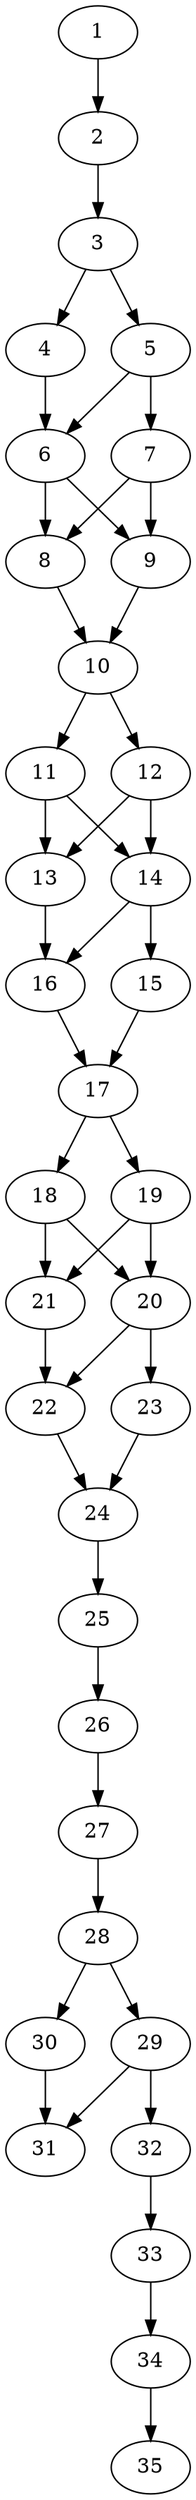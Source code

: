 // DAG automatically generated by daggen at Thu Oct  3 14:05:37 2019
// ./daggen --dot -n 35 --ccr 0.3 --fat 0.3 --regular 0.7 --density 0.9 --mindata 5242880 --maxdata 52428800 
digraph G {
  1 [size="94030507", alpha="0.07", expect_size="28209152"] 
  1 -> 2 [size ="28209152"]
  2 [size="68253013", alpha="0.00", expect_size="20475904"] 
  2 -> 3 [size ="20475904"]
  3 [size="111179093", alpha="0.07", expect_size="33353728"] 
  3 -> 4 [size ="33353728"]
  3 -> 5 [size ="33353728"]
  4 [size="169328640", alpha="0.20", expect_size="50798592"] 
  4 -> 6 [size ="50798592"]
  5 [size="141926400", alpha="0.10", expect_size="42577920"] 
  5 -> 6 [size ="42577920"]
  5 -> 7 [size ="42577920"]
  6 [size="72430933", alpha="0.18", expect_size="21729280"] 
  6 -> 8 [size ="21729280"]
  6 -> 9 [size ="21729280"]
  7 [size="47701333", alpha="0.10", expect_size="14310400"] 
  7 -> 8 [size ="14310400"]
  7 -> 9 [size ="14310400"]
  8 [size="51701760", alpha="0.19", expect_size="15510528"] 
  8 -> 10 [size ="15510528"]
  9 [size="121719467", alpha="0.18", expect_size="36515840"] 
  9 -> 10 [size ="36515840"]
  10 [size="93119147", alpha="0.07", expect_size="27935744"] 
  10 -> 11 [size ="27935744"]
  10 -> 12 [size ="27935744"]
  11 [size="138014720", alpha="0.01", expect_size="41404416"] 
  11 -> 13 [size ="41404416"]
  11 -> 14 [size ="41404416"]
  12 [size="37280427", alpha="0.10", expect_size="11184128"] 
  12 -> 13 [size ="11184128"]
  12 -> 14 [size ="11184128"]
  13 [size="38915413", alpha="0.08", expect_size="11674624"] 
  13 -> 16 [size ="11674624"]
  14 [size="95894187", alpha="0.18", expect_size="28768256"] 
  14 -> 15 [size ="28768256"]
  14 -> 16 [size ="28768256"]
  15 [size="92200960", alpha="0.15", expect_size="27660288"] 
  15 -> 17 [size ="27660288"]
  16 [size="171223040", alpha="0.08", expect_size="51366912"] 
  16 -> 17 [size ="51366912"]
  17 [size="154866347", alpha="0.15", expect_size="46459904"] 
  17 -> 18 [size ="46459904"]
  17 -> 19 [size ="46459904"]
  18 [size="74004480", alpha="0.04", expect_size="22201344"] 
  18 -> 20 [size ="22201344"]
  18 -> 21 [size ="22201344"]
  19 [size="66467840", alpha="0.17", expect_size="19940352"] 
  19 -> 20 [size ="19940352"]
  19 -> 21 [size ="19940352"]
  20 [size="47001600", alpha="0.17", expect_size="14100480"] 
  20 -> 22 [size ="14100480"]
  20 -> 23 [size ="14100480"]
  21 [size="102884693", alpha="0.06", expect_size="30865408"] 
  21 -> 22 [size ="30865408"]
  22 [size="110530560", alpha="0.02", expect_size="33159168"] 
  22 -> 24 [size ="33159168"]
  23 [size="29156693", alpha="0.10", expect_size="8747008"] 
  23 -> 24 [size ="8747008"]
  24 [size="93887147", alpha="0.17", expect_size="28166144"] 
  24 -> 25 [size ="28166144"]
  25 [size="79281493", alpha="0.20", expect_size="23784448"] 
  25 -> 26 [size ="23784448"]
  26 [size="42243413", alpha="0.10", expect_size="12673024"] 
  26 -> 27 [size ="12673024"]
  27 [size="103635627", alpha="0.03", expect_size="31090688"] 
  27 -> 28 [size ="31090688"]
  28 [size="67037867", alpha="0.01", expect_size="20111360"] 
  28 -> 29 [size ="20111360"]
  28 -> 30 [size ="20111360"]
  29 [size="96955733", alpha="0.13", expect_size="29086720"] 
  29 -> 31 [size ="29086720"]
  29 -> 32 [size ="29086720"]
  30 [size="73454933", alpha="0.14", expect_size="22036480"] 
  30 -> 31 [size ="22036480"]
  31 [size="47298560", alpha="0.10", expect_size="14189568"] 
  32 [size="95044267", alpha="0.09", expect_size="28513280"] 
  32 -> 33 [size ="28513280"]
  33 [size="110182400", alpha="0.10", expect_size="33054720"] 
  33 -> 34 [size ="33054720"]
  34 [size="29139627", alpha="0.02", expect_size="8741888"] 
  34 -> 35 [size ="8741888"]
  35 [size="161047893", alpha="0.03", expect_size="48314368"] 
}

